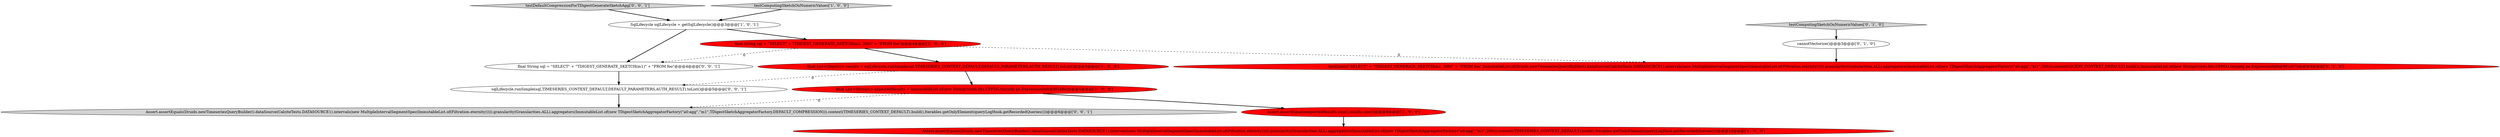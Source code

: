 digraph {
11 [style = filled, label = "testDefaultCompressionForTDigestGenerateSketchAgg['0', '0', '1']", fillcolor = lightgray, shape = diamond image = "AAA0AAABBB3BBB"];
5 [style = filled, label = "Assert.assertEquals(expectedResults.size(),results.size())@@@9@@@['1', '0', '0']", fillcolor = red, shape = ellipse image = "AAA1AAABBB1BBB"];
13 [style = filled, label = "Assert.assertEquals(Druids.newTimeseriesQueryBuilder().dataSource(CalciteTests.DATASOURCE1).intervals(new MultipleIntervalSegmentSpec(ImmutableList.of(Filtration.eternity()))).granularity(Granularities.ALL).aggregators(ImmutableList.of(new TDigestSketchAggregatorFactory(\"a0:agg\",\"m1\",TDigestSketchAggregatorFactory.DEFAULT_COMPRESSION))).context(TIMESERIES_CONTEXT_DEFAULT).build(),Iterables.getOnlyElement(queryLogHook.getRecordedQueries()))@@@6@@@['0', '0', '1']", fillcolor = lightgray, shape = ellipse image = "AAA0AAABBB3BBB"];
6 [style = filled, label = "Assert.assertEquals(Druids.newTimeseriesQueryBuilder().dataSource(CalciteTests.DATASOURCE1).intervals(new MultipleIntervalSegmentSpec(ImmutableList.of(Filtration.eternity()))).granularity(Granularities.ALL).aggregators(ImmutableList.of(new TDigestSketchAggregatorFactory(\"a0:agg\",\"m1\",200))).context(TIMESERIES_CONTEXT_DEFAULT).build(),Iterables.getOnlyElement(queryLogHook.getRecordedQueries()))@@@10@@@['1', '0', '0']", fillcolor = red, shape = ellipse image = "AAA1AAABBB1BBB"];
0 [style = filled, label = "final List<Object((> results = sqlLifecycle.runSimple(sql,TIMESERIES_CONTEXT_DEFAULT,DEFAULT_PARAMETERS,AUTH_RESULT).toList()@@@5@@@['1', '0', '0']", fillcolor = red, shape = ellipse image = "AAA1AAABBB1BBB"];
4 [style = filled, label = "SqlLifecycle sqlLifecycle = getSqlLifecycle()@@@3@@@['1', '0', '1']", fillcolor = white, shape = ellipse image = "AAA0AAABBB1BBB"];
9 [style = filled, label = "testComputingSketchOnNumericValues['0', '1', '0']", fillcolor = lightgray, shape = diamond image = "AAA0AAABBB2BBB"];
12 [style = filled, label = "final String sql = \"SELECT\" + \"TDIGEST_GENERATE_SKETCH(m1)\" + \"FROM foo\"@@@4@@@['0', '0', '1']", fillcolor = white, shape = ellipse image = "AAA0AAABBB3BBB"];
3 [style = filled, label = "final String sql = \"SELECT\" + \"TDIGEST_GENERATE_SKETCH(m1, 200)\" + \"FROM foo\"@@@4@@@['1', '0', '0']", fillcolor = red, shape = ellipse image = "AAA1AAABBB1BBB"];
7 [style = filled, label = "cannotVectorize()@@@3@@@['0', '1', '0']", fillcolor = white, shape = ellipse image = "AAA0AAABBB2BBB"];
10 [style = filled, label = "sqlLifecycle.runSimple(sql,TIMESERIES_CONTEXT_DEFAULT,DEFAULT_PARAMETERS,AUTH_RESULT).toList()@@@5@@@['0', '0', '1']", fillcolor = white, shape = ellipse image = "AAA0AAABBB3BBB"];
1 [style = filled, label = "final List<String((> expectedResults = ImmutableList.of(new String((((edu.fdu.CPPDG.tinypdg.pe.ExpressionInfo@8f1b8e)@@@6@@@['1', '0', '0']", fillcolor = red, shape = ellipse image = "AAA1AAABBB1BBB"];
2 [style = filled, label = "testComputingSketchOnNumericValues['1', '0', '0']", fillcolor = lightgray, shape = diamond image = "AAA0AAABBB1BBB"];
8 [style = filled, label = "testQuery(\"SELECT\" + \"TDIGEST_GENERATE_SKETCH(m1, 200)\" + \"FROM foo\",ImmutableList.of(Druids.newTimeseriesQueryBuilder().dataSource(CalciteTests.DATASOURCE1).intervals(new MultipleIntervalSegmentSpec(ImmutableList.of(Filtration.eternity()))).granularity(Granularities.ALL).aggregators(ImmutableList.of(new TDigestSketchAggregatorFactory(\"a0:agg\",\"m1\",200))).context(QUERY_CONTEXT_DEFAULT).build()),ImmutableList.of(new String((((edu.fdu.CPPDG.tinypdg.pe.ExpressionInfo@8f1c07))@@@4@@@['0', '1', '0']", fillcolor = red, shape = ellipse image = "AAA1AAABBB2BBB"];
1->5 [style = bold, label=""];
4->12 [style = bold, label=""];
3->8 [style = dashed, label="0"];
4->3 [style = bold, label=""];
12->10 [style = bold, label=""];
3->12 [style = dashed, label="0"];
5->6 [style = bold, label=""];
10->13 [style = bold, label=""];
9->7 [style = bold, label=""];
7->8 [style = bold, label=""];
2->4 [style = bold, label=""];
0->1 [style = bold, label=""];
0->10 [style = dashed, label="0"];
3->0 [style = bold, label=""];
11->4 [style = bold, label=""];
1->13 [style = dashed, label="0"];
}
